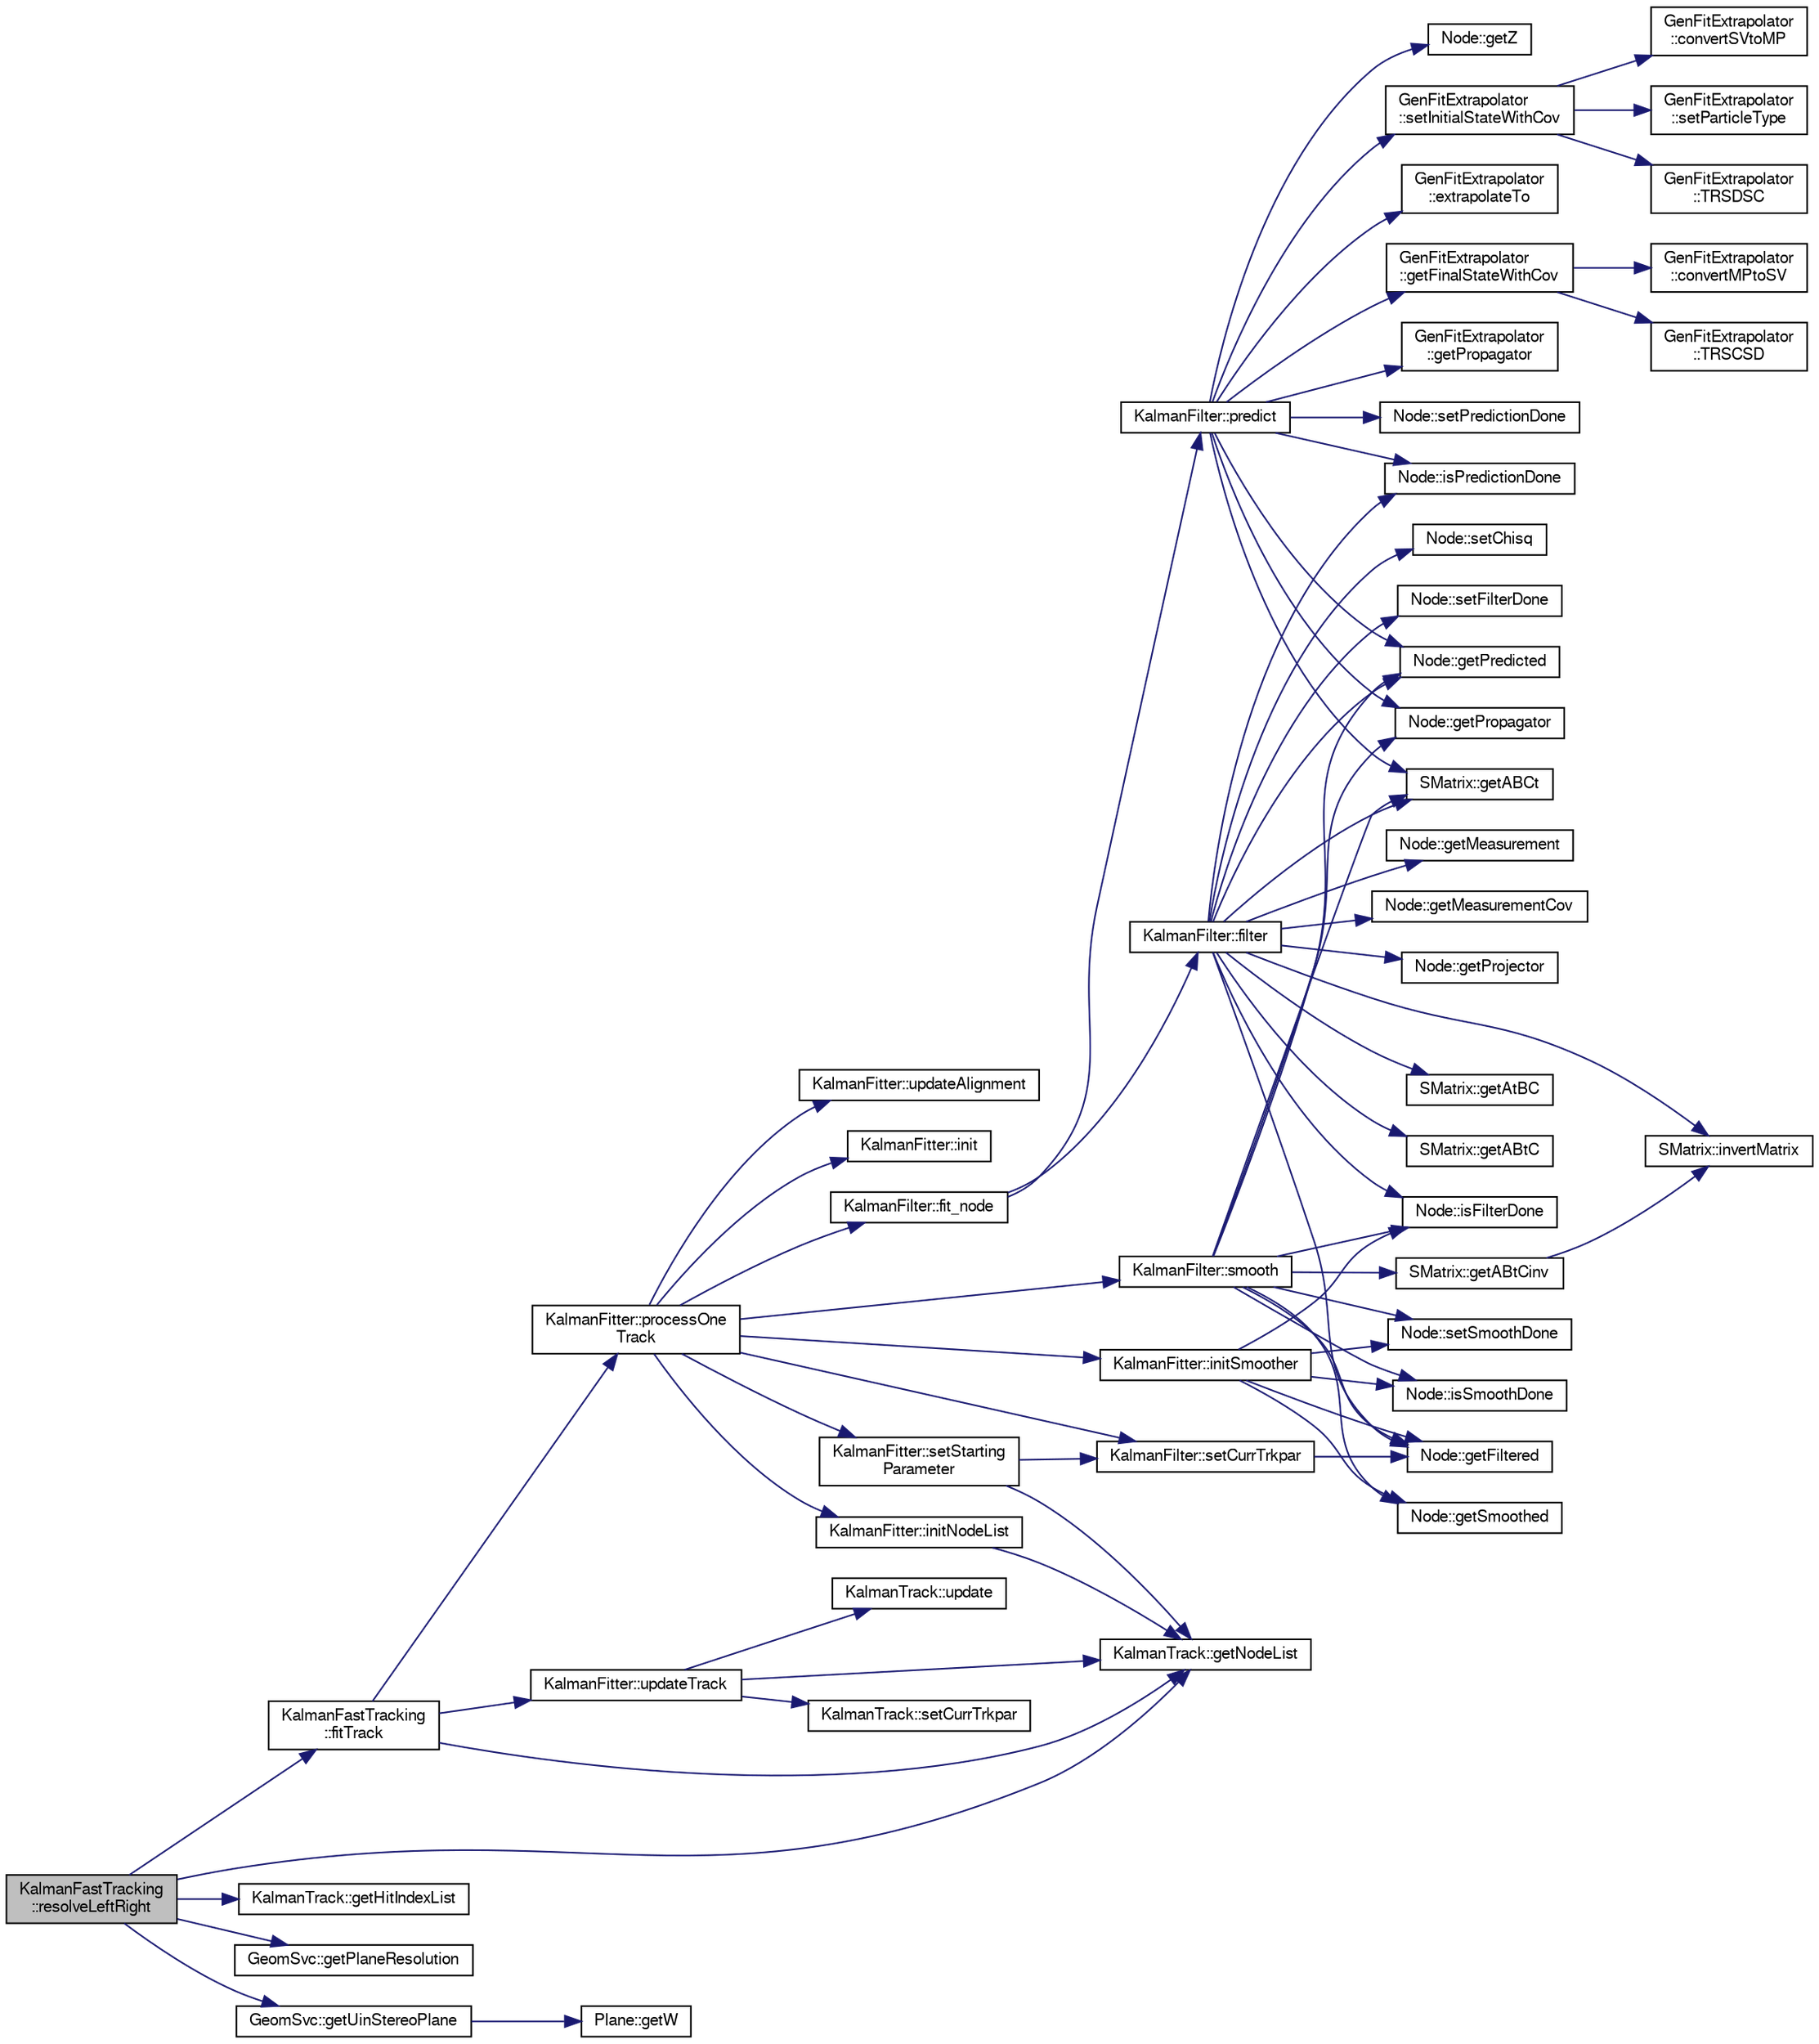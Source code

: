 digraph "KalmanFastTracking::resolveLeftRight"
{
  bgcolor="transparent";
  edge [fontname="FreeSans",fontsize="10",labelfontname="FreeSans",labelfontsize="10"];
  node [fontname="FreeSans",fontsize="10",shape=record];
  rankdir="LR";
  Node1 [label="KalmanFastTracking\l::resolveLeftRight",height=0.2,width=0.4,color="black", fillcolor="grey75", style="filled" fontcolor="black"];
  Node1 -> Node2 [color="midnightblue",fontsize="10",style="solid",fontname="FreeSans"];
  Node2 [label="KalmanFastTracking\l::fitTrack",height=0.2,width=0.4,color="black",URL="$d3/d46/classKalmanFastTracking.html#adae298d8b0d2aa7ca771228cacd66974"];
  Node2 -> Node3 [color="midnightblue",fontsize="10",style="solid",fontname="FreeSans"];
  Node3 [label="KalmanTrack::getNodeList",height=0.2,width=0.4,color="black",URL="$d9/dc3/classKalmanTrack.html#a5131a89f46b93d34ece2b08c442845cc"];
  Node2 -> Node4 [color="midnightblue",fontsize="10",style="solid",fontname="FreeSans"];
  Node4 [label="KalmanFitter::processOne\lTrack",height=0.2,width=0.4,color="black",URL="$d3/dc9/classKalmanFitter.html#a36692b492f189bfdcf521fb4e7ed491d"];
  Node4 -> Node5 [color="midnightblue",fontsize="10",style="solid",fontname="FreeSans"];
  Node5 [label="KalmanFitter::initNodeList",height=0.2,width=0.4,color="black",URL="$d3/dc9/classKalmanFitter.html#a6c4dc9c69d998ffb8897d4eabe692e29",tooltip="Initialize the node list. "];
  Node5 -> Node3 [color="midnightblue",fontsize="10",style="solid",fontname="FreeSans"];
  Node4 -> Node6 [color="midnightblue",fontsize="10",style="solid",fontname="FreeSans"];
  Node6 [label="KalmanFitter::setStarting\lParameter",height=0.2,width=0.4,color="black",URL="$d3/dc9/classKalmanFitter.html#a3d139ee72b694541612a4d76023589f8",tooltip="Set the starting parameters. "];
  Node6 -> Node7 [color="midnightblue",fontsize="10",style="solid",fontname="FreeSans"];
  Node7 [label="KalmanFilter::setCurrTrkpar",height=0.2,width=0.4,color="black",URL="$d6/d2a/classKalmanFilter.html#a8d8429d9087367301473581d099091f6",tooltip="set the current track parameter using the current node "];
  Node7 -> Node8 [color="midnightblue",fontsize="10",style="solid",fontname="FreeSans"];
  Node8 [label="Node::getFiltered",height=0.2,width=0.4,color="black",URL="$df/dd0/classNode.html#ab483dc1ccfa5a0dc9ba876ee9a2134c9"];
  Node6 -> Node3 [color="midnightblue",fontsize="10",style="solid",fontname="FreeSans"];
  Node4 -> Node9 [color="midnightblue",fontsize="10",style="solid",fontname="FreeSans"];
  Node9 [label="KalmanFitter::updateAlignment",height=0.2,width=0.4,color="black",URL="$d3/dc9/classKalmanFitter.html#ae154e58fd85842a26842f707dd98a326",tooltip="Update the actual z position of each node according to current fit results. "];
  Node4 -> Node10 [color="midnightblue",fontsize="10",style="solid",fontname="FreeSans"];
  Node10 [label="KalmanFitter::init",height=0.2,width=0.4,color="black",URL="$d3/dc9/classKalmanFitter.html#ae9587c1f1ad0cda46b37cc803ea8513b",tooltip="Initialize the kalman filter. "];
  Node4 -> Node11 [color="midnightblue",fontsize="10",style="solid",fontname="FreeSans"];
  Node11 [label="KalmanFilter::fit_node",height=0.2,width=0.4,color="black",URL="$d6/d2a/classKalmanFilter.html#a9c77cbaf604c1adc5e0e12ef3463d37c",tooltip="Fit one node. "];
  Node11 -> Node12 [color="midnightblue",fontsize="10",style="solid",fontname="FreeSans"];
  Node12 [label="KalmanFilter::predict",height=0.2,width=0.4,color="black",URL="$d6/d2a/classKalmanFilter.html#adfaf7ddeefb43919df6aee3f1e2638ae",tooltip="Kalman filter steps. "];
  Node12 -> Node13 [color="midnightblue",fontsize="10",style="solid",fontname="FreeSans"];
  Node13 [label="Node::isPredictionDone",height=0.2,width=0.4,color="black",URL="$df/dd0/classNode.html#a85c7247d8b700b6e836479d7666467e4"];
  Node12 -> Node14 [color="midnightblue",fontsize="10",style="solid",fontname="FreeSans"];
  Node14 [label="Node::getZ",height=0.2,width=0.4,color="black",URL="$df/dd0/classNode.html#ab26d80e97604621eab868ebacda71304"];
  Node12 -> Node15 [color="midnightblue",fontsize="10",style="solid",fontname="FreeSans"];
  Node15 [label="GenFitExtrapolator\l::setInitialStateWithCov",height=0.2,width=0.4,color="black",URL="$d1/d3d/classGenFitExtrapolator.html#af4266f5d426d735721763e75e530cd48",tooltip="Set input initial state parameters. "];
  Node15 -> Node16 [color="midnightblue",fontsize="10",style="solid",fontname="FreeSans"];
  Node16 [label="GenFitExtrapolator\l::convertSVtoMP",height=0.2,width=0.4,color="black",URL="$d1/d3d/classGenFitExtrapolator.html#a665990fee41ea5f21f14b8b8be2123e7",tooltip="Transformation between the state vector and the mom/pos. "];
  Node15 -> Node17 [color="midnightblue",fontsize="10",style="solid",fontname="FreeSans"];
  Node17 [label="GenFitExtrapolator\l::setParticleType",height=0.2,width=0.4,color="black",URL="$d1/d3d/classGenFitExtrapolator.html#a9dac444d8a4c8632bf60968fa5b929c3",tooltip="Set particle type. "];
  Node15 -> Node18 [color="midnightblue",fontsize="10",style="solid",fontname="FreeSans"];
  Node18 [label="GenFitExtrapolator\l::TRSDSC",height=0.2,width=0.4,color="black",URL="$d1/d3d/classGenFitExtrapolator.html#a96d70bf901dbf71f4772873a3b1df1b5"];
  Node12 -> Node19 [color="midnightblue",fontsize="10",style="solid",fontname="FreeSans"];
  Node19 [label="GenFitExtrapolator\l::extrapolateTo",height=0.2,width=0.4,color="black",URL="$d1/d3d/classGenFitExtrapolator.html#a7b1a68079d56beae96151d18c5166526"];
  Node12 -> Node20 [color="midnightblue",fontsize="10",style="solid",fontname="FreeSans"];
  Node20 [label="Node::getPredicted",height=0.2,width=0.4,color="black",URL="$df/dd0/classNode.html#a49001f3ff76ccd0091837d333f8698f8",tooltip="Gets. "];
  Node12 -> Node21 [color="midnightblue",fontsize="10",style="solid",fontname="FreeSans"];
  Node21 [label="GenFitExtrapolator\l::getFinalStateWithCov",height=0.2,width=0.4,color="black",URL="$d1/d3d/classGenFitExtrapolator.html#af0f921bf2fe387759c642a9b7c348109",tooltip="Get the final state parameters and covariance. "];
  Node21 -> Node22 [color="midnightblue",fontsize="10",style="solid",fontname="FreeSans"];
  Node22 [label="GenFitExtrapolator\l::convertMPtoSV",height=0.2,width=0.4,color="black",URL="$d1/d3d/classGenFitExtrapolator.html#a555c962eb4a305b009e3a37069a57c63"];
  Node21 -> Node23 [color="midnightblue",fontsize="10",style="solid",fontname="FreeSans"];
  Node23 [label="GenFitExtrapolator\l::TRSCSD",height=0.2,width=0.4,color="black",URL="$d1/d3d/classGenFitExtrapolator.html#af89a02f2ed82e4444bae4662f07b1682"];
  Node12 -> Node24 [color="midnightblue",fontsize="10",style="solid",fontname="FreeSans"];
  Node24 [label="GenFitExtrapolator\l::getPropagator",height=0.2,width=0.4,color="black",URL="$d1/d3d/classGenFitExtrapolator.html#ac013889a915dded109c6b9fd236b31dd",tooltip="Get the propagator. "];
  Node12 -> Node25 [color="midnightblue",fontsize="10",style="solid",fontname="FreeSans"];
  Node25 [label="Node::getPropagator",height=0.2,width=0.4,color="black",URL="$df/dd0/classNode.html#aea3d844fd090737d8981ac1f6bbca3a7"];
  Node12 -> Node26 [color="midnightblue",fontsize="10",style="solid",fontname="FreeSans"];
  Node26 [label="Node::setPredictionDone",height=0.2,width=0.4,color="black",URL="$df/dd0/classNode.html#a10e8167a975add910020702519aaadb0"];
  Node12 -> Node27 [color="midnightblue",fontsize="10",style="solid",fontname="FreeSans"];
  Node27 [label="SMatrix::getABCt",height=0.2,width=0.4,color="black",URL="$d9/db7/classSMatrix.html#a5b825aefb91608b827fbb652501eaecc"];
  Node11 -> Node28 [color="midnightblue",fontsize="10",style="solid",fontname="FreeSans"];
  Node28 [label="KalmanFilter::filter",height=0.2,width=0.4,color="black",URL="$d6/d2a/classKalmanFilter.html#a06b2c6aa660f89c5f30e164b0a29512c"];
  Node28 -> Node29 [color="midnightblue",fontsize="10",style="solid",fontname="FreeSans"];
  Node29 [label="Node::isFilterDone",height=0.2,width=0.4,color="black",URL="$df/dd0/classNode.html#a35fb6b17a2553e4ff684f9cbd1e9a72c"];
  Node28 -> Node13 [color="midnightblue",fontsize="10",style="solid",fontname="FreeSans"];
  Node28 -> Node20 [color="midnightblue",fontsize="10",style="solid",fontname="FreeSans"];
  Node28 -> Node30 [color="midnightblue",fontsize="10",style="solid",fontname="FreeSans"];
  Node30 [label="Node::getMeasurement",height=0.2,width=0.4,color="black",URL="$df/dd0/classNode.html#a4e6f7c1350b1445ca9b9221cb709dbcb"];
  Node28 -> Node31 [color="midnightblue",fontsize="10",style="solid",fontname="FreeSans"];
  Node31 [label="Node::getMeasurementCov",height=0.2,width=0.4,color="black",URL="$df/dd0/classNode.html#aba6dd9d4c392f430d1c93d4af381dbaa"];
  Node28 -> Node32 [color="midnightblue",fontsize="10",style="solid",fontname="FreeSans"];
  Node32 [label="Node::getProjector",height=0.2,width=0.4,color="black",URL="$df/dd0/classNode.html#ab276ce7246c8434b058236346dc121fd"];
  Node28 -> Node33 [color="midnightblue",fontsize="10",style="solid",fontname="FreeSans"];
  Node33 [label="SMatrix::invertMatrix",height=0.2,width=0.4,color="black",URL="$d9/db7/classSMatrix.html#ac07d7810681bd4683b433c29187d7a5a"];
  Node28 -> Node34 [color="midnightblue",fontsize="10",style="solid",fontname="FreeSans"];
  Node34 [label="SMatrix::getAtBC",height=0.2,width=0.4,color="black",URL="$d9/db7/classSMatrix.html#a92895b3c0152de2335f0c60b6ccdc60e"];
  Node28 -> Node35 [color="midnightblue",fontsize="10",style="solid",fontname="FreeSans"];
  Node35 [label="SMatrix::getABtC",height=0.2,width=0.4,color="black",URL="$d9/db7/classSMatrix.html#a03a7887eb40e088b798124c6cc6fe526"];
  Node28 -> Node27 [color="midnightblue",fontsize="10",style="solid",fontname="FreeSans"];
  Node28 -> Node8 [color="midnightblue",fontsize="10",style="solid",fontname="FreeSans"];
  Node28 -> Node36 [color="midnightblue",fontsize="10",style="solid",fontname="FreeSans"];
  Node36 [label="Node::setChisq",height=0.2,width=0.4,color="black",URL="$df/dd0/classNode.html#a84513468a161f558e0722ad6585e7d2e"];
  Node28 -> Node37 [color="midnightblue",fontsize="10",style="solid",fontname="FreeSans"];
  Node37 [label="Node::setFilterDone",height=0.2,width=0.4,color="black",URL="$df/dd0/classNode.html#a4beaaa953c5b36787c115a33b8b22b08"];
  Node4 -> Node7 [color="midnightblue",fontsize="10",style="solid",fontname="FreeSans"];
  Node4 -> Node38 [color="midnightblue",fontsize="10",style="solid",fontname="FreeSans"];
  Node38 [label="KalmanFitter::initSmoother",height=0.2,width=0.4,color="black",URL="$d3/dc9/classKalmanFitter.html#a6afa98e802038d1ef394de55bbe013b5",tooltip="Initialize the smoother. "];
  Node38 -> Node29 [color="midnightblue",fontsize="10",style="solid",fontname="FreeSans"];
  Node38 -> Node39 [color="midnightblue",fontsize="10",style="solid",fontname="FreeSans"];
  Node39 [label="Node::isSmoothDone",height=0.2,width=0.4,color="black",URL="$df/dd0/classNode.html#a71252a4e306e228893a72484837ac8d1"];
  Node38 -> Node40 [color="midnightblue",fontsize="10",style="solid",fontname="FreeSans"];
  Node40 [label="Node::getSmoothed",height=0.2,width=0.4,color="black",URL="$df/dd0/classNode.html#a385cbcf82382c3ff0e7d347d6e6d6a77"];
  Node38 -> Node8 [color="midnightblue",fontsize="10",style="solid",fontname="FreeSans"];
  Node38 -> Node41 [color="midnightblue",fontsize="10",style="solid",fontname="FreeSans"];
  Node41 [label="Node::setSmoothDone",height=0.2,width=0.4,color="black",URL="$df/dd0/classNode.html#acd87507e822cf12e56a26c23064af5fe"];
  Node4 -> Node42 [color="midnightblue",fontsize="10",style="solid",fontname="FreeSans"];
  Node42 [label="KalmanFilter::smooth",height=0.2,width=0.4,color="black",URL="$d6/d2a/classKalmanFilter.html#a511c8165e9c3ad5ee16b6c48ec9ae306"];
  Node42 -> Node29 [color="midnightblue",fontsize="10",style="solid",fontname="FreeSans"];
  Node42 -> Node39 [color="midnightblue",fontsize="10",style="solid",fontname="FreeSans"];
  Node42 -> Node8 [color="midnightblue",fontsize="10",style="solid",fontname="FreeSans"];
  Node42 -> Node20 [color="midnightblue",fontsize="10",style="solid",fontname="FreeSans"];
  Node42 -> Node40 [color="midnightblue",fontsize="10",style="solid",fontname="FreeSans"];
  Node42 -> Node25 [color="midnightblue",fontsize="10",style="solid",fontname="FreeSans"];
  Node42 -> Node43 [color="midnightblue",fontsize="10",style="solid",fontname="FreeSans"];
  Node43 [label="SMatrix::getABtCinv",height=0.2,width=0.4,color="black",URL="$d9/db7/classSMatrix.html#a0209d8bd6c377b460a9cda4bc134b37d"];
  Node43 -> Node33 [color="midnightblue",fontsize="10",style="solid",fontname="FreeSans"];
  Node42 -> Node27 [color="midnightblue",fontsize="10",style="solid",fontname="FreeSans"];
  Node42 -> Node41 [color="midnightblue",fontsize="10",style="solid",fontname="FreeSans"];
  Node2 -> Node44 [color="midnightblue",fontsize="10",style="solid",fontname="FreeSans"];
  Node44 [label="KalmanFitter::updateTrack",height=0.2,width=0.4,color="black",URL="$d3/dc9/classKalmanFitter.html#a87c3f1aaaae5bd73d76b7383cbf72b5c"];
  Node44 -> Node3 [color="midnightblue",fontsize="10",style="solid",fontname="FreeSans"];
  Node44 -> Node45 [color="midnightblue",fontsize="10",style="solid",fontname="FreeSans"];
  Node45 [label="KalmanTrack::setCurrTrkpar",height=0.2,width=0.4,color="black",URL="$d9/dc3/classKalmanTrack.html#a864c3756a797ab658515bbc1c8206633",tooltip="set the current track parameter "];
  Node44 -> Node46 [color="midnightblue",fontsize="10",style="solid",fontname="FreeSans"];
  Node46 [label="KalmanTrack::update",height=0.2,width=0.4,color="black",URL="$d9/dc3/classKalmanTrack.html#aaddc487a3a842187cd421c3cff2f665e",tooltip="Update the track status. "];
  Node1 -> Node47 [color="midnightblue",fontsize="10",style="solid",fontname="FreeSans"];
  Node47 [label="KalmanTrack::getHitIndexList",height=0.2,width=0.4,color="black",URL="$d9/dc3/classKalmanTrack.html#a8b5dfe0c3b90ca7364ffa0e1b0a8c095",tooltip="Get the list of hits associated. "];
  Node1 -> Node3 [color="midnightblue",fontsize="10",style="solid",fontname="FreeSans"];
  Node1 -> Node48 [color="midnightblue",fontsize="10",style="solid",fontname="FreeSans"];
  Node48 [label="GeomSvc::getPlaneResolution",height=0.2,width=0.4,color="black",URL="$d0/da0/classGeomSvc.html#ab24b24f8545dab241ef926371741ac71"];
  Node1 -> Node49 [color="midnightblue",fontsize="10",style="solid",fontname="FreeSans"];
  Node49 [label="GeomSvc::getUinStereoPlane",height=0.2,width=0.4,color="black",URL="$d0/da0/classGeomSvc.html#ad3634b2f30bd7d95b2c1e4b7061fbfd0"];
  Node49 -> Node50 [color="midnightblue",fontsize="10",style="solid",fontname="FreeSans"];
  Node50 [label="Plane::getW",height=0.2,width=0.4,color="black",URL="$dc/d90/classPlane.html#a48ab3a309bee8c386464b36a7593df16"];
}

